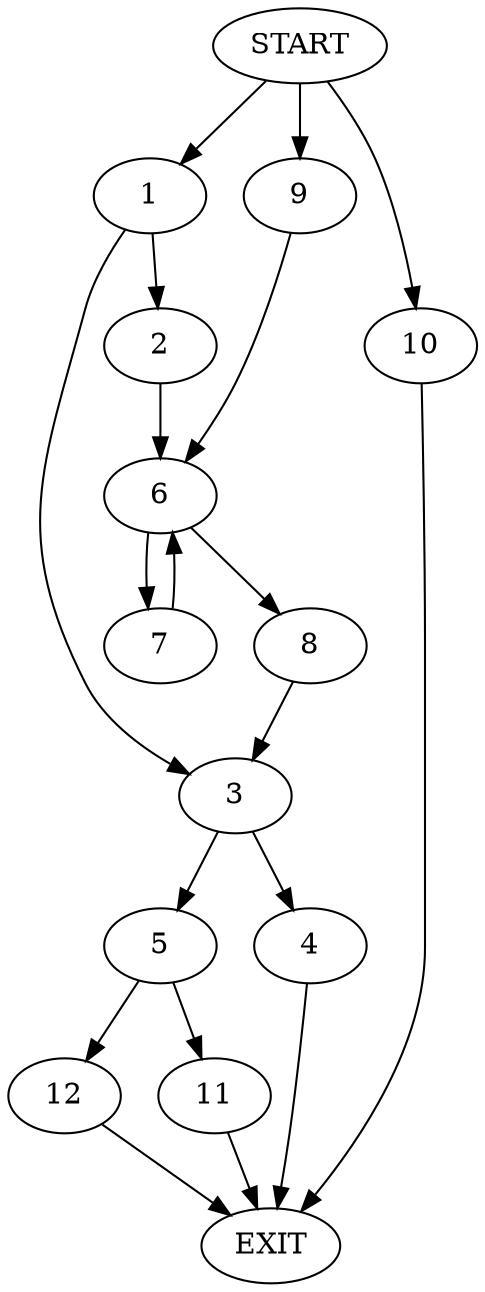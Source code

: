 digraph {
0 [label="START"]
13 [label="EXIT"]
0 -> 1
1 -> 2
1 -> 3
3 -> 4
3 -> 5
2 -> 6
6 -> 7
6 -> 8
7 -> 6
8 -> 3
0 -> 9
9 -> 6
0 -> 10
10 -> 13
5 -> 11
5 -> 12
4 -> 13
12 -> 13
11 -> 13
}
